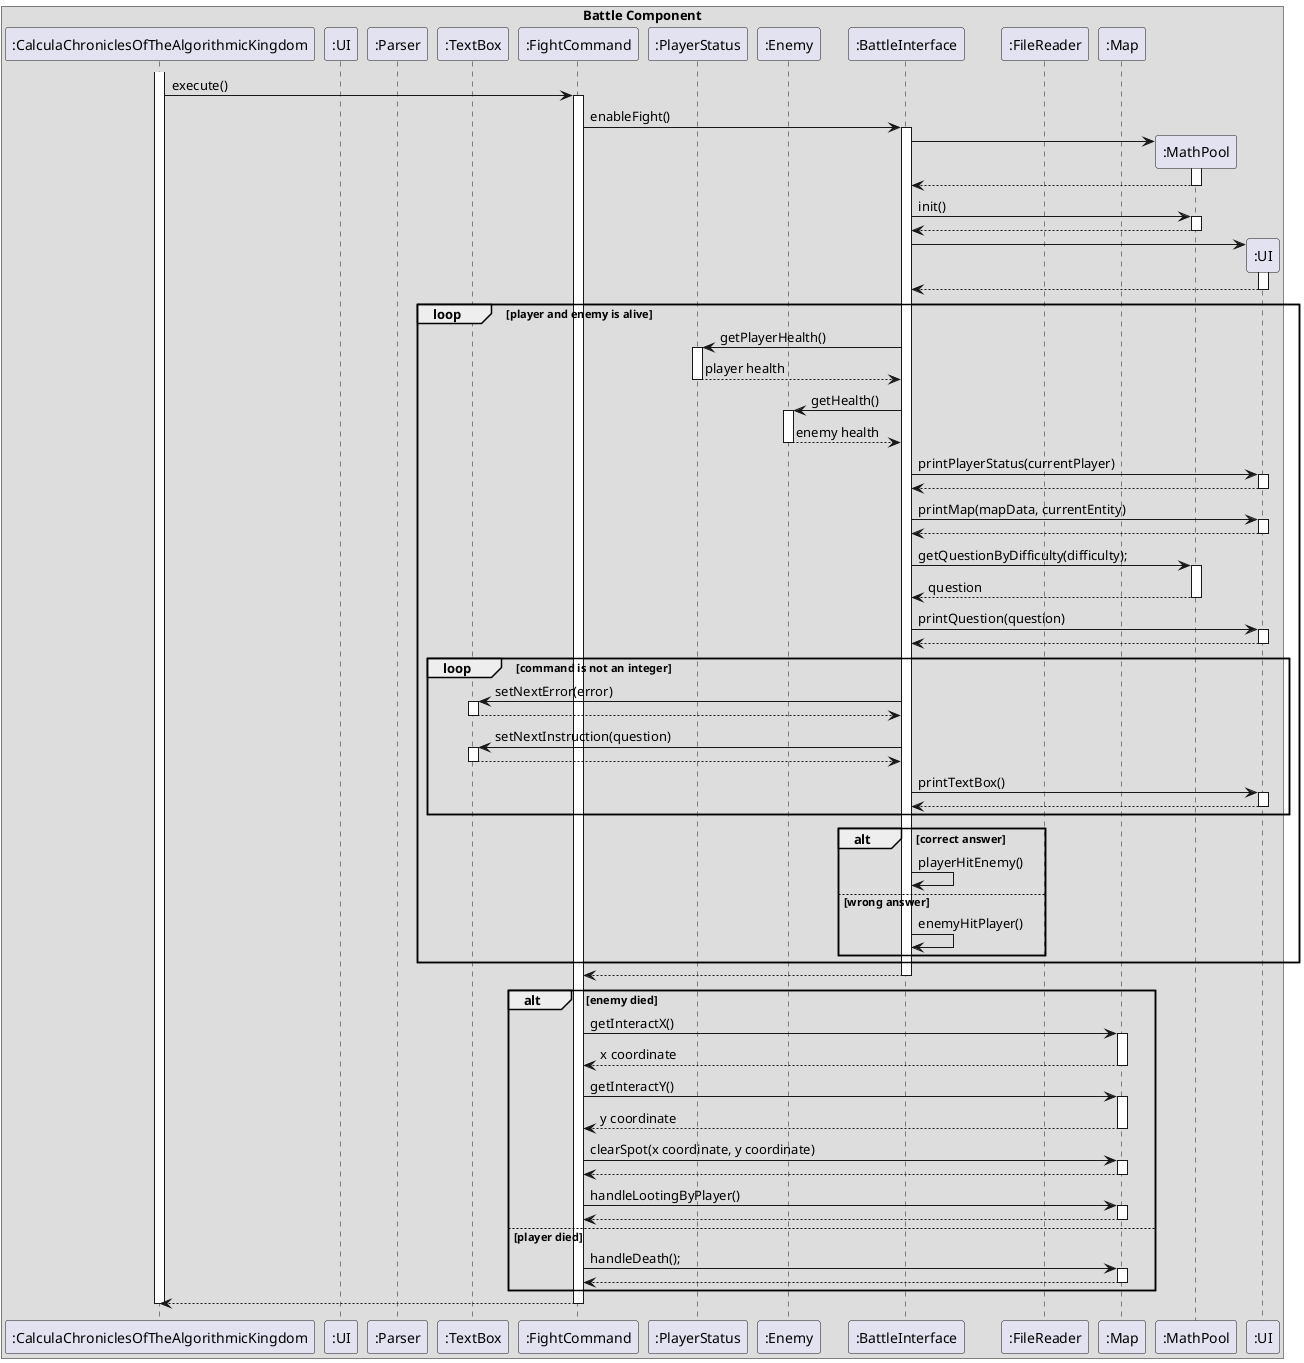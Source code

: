 @startuml

box Battle Component
participant ":CalculaChroniclesOfTheAlgorithmicKingdom" as main
participant ":UI" as ui
participant ":Parser" as parser
participant ":TextBox" as text
participant ":FightCommand" as f
participant ":PlayerStatus" as player
participant ":Enemy" as e
participant ":BattleInterface" as bi
participant ":FileReader" as fileReader
participant ":Map" as map
participant ":MathPool" as mathpool

'activate main
'main -> parser : parseCommand(userCommandText)
'activate parser
'create f
'parser -> f
'activate f
'f --> parser
'deactivate f
'parser --> main : command class
'deactivate parser
'main -> main : executeCommand()
activate main
main -> f : execute()
activate f
f -> bi : enableFight()
activate bi
create mathpool
bi -> mathpool
activate mathpool
mathpool --> bi
deactivate mathpool
bi -> mathpool : init()
activate mathpool
mathpool --> bi
deactivate
create ":UI" as UI
bi -> UI
activate UI
UI --> bi
deactivate UI
loop player and enemy is alive
    bi -> player : getPlayerHealth()
    activate player
    player --> bi : player health
    deactivate player
    bi -> e : getHealth()
    activate e
    e --> bi : enemy health
    deactivate e
    bi -> UI : printPlayerStatus(currentPlayer)
    activate UI
    UI --> bi
    deactivate UI
    bi -> UI : printMap(mapData, currentEntity)
    activate UI
    UI --> bi
    deactivate UI
    bi -> mathpool : getQuestionByDifficulty(difficulty);
    activate mathpool
    mathpool --> bi : question
    deactivate mathpool
    bi -> UI : printQuestion(question)
    activate UI
    UI --> bi
    deactivate UI
    loop command is not an integer
    bi -> text : setNextError(error)
    activate text
    text --> bi
    deactivate text
    bi -> text : setNextInstruction(question)
    activate text
    text --> bi
    deactivate text
    bi -> UI : printTextBox()
    activate UI
    UI --> bi
    deactivate UI
    end
    alt correct answer
    bi -> bi : playerHitEnemy()
    else wrong answer
    bi -> bi : enemyHitPlayer()
    end
end
bi --> f
deactivate bi
alt enemy died
    f -> map : getInteractX()
    activate map
    map --> f : x coordinate
    deactivate map
    f -> map : getInteractY()
    activate map
    map --> f : y coordinate
    deactivate map
    f -> map : clearSpot(x coordinate, y coordinate)
    activate map
    map --> f
    deactivate map
    f -> map : handleLootingByPlayer()
    activate map
    map --> f
    deactivate map
else player died
    f -> map : handleDeath();
    activate map
    map --> f
    deactivate map
end
f --> main
deactivate f
deactivate main


end box

@enduml
